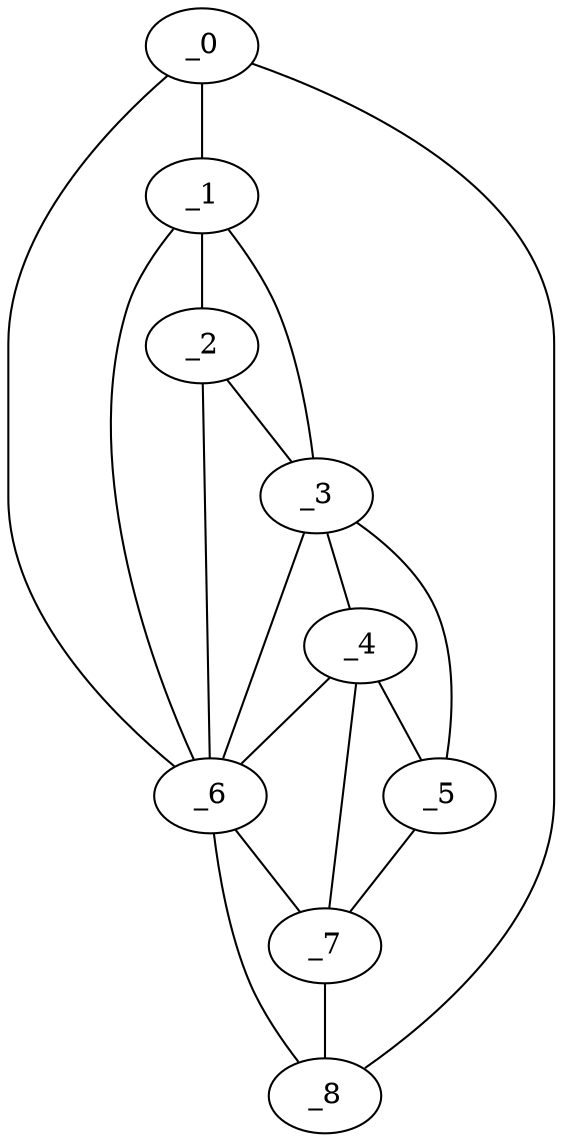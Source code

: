 graph "obj45__95.gxl" {
	_0	 [x=22,
		y=14];
	_1	 [x=22,
		y=46];
	_0 -- _1	 [valence=1];
	_6	 [x=73,
		y=53];
	_0 -- _6	 [valence=1];
	_8	 [x=106,
		y=15];
	_0 -- _8	 [valence=1];
	_2	 [x=24,
		y=53];
	_1 -- _2	 [valence=2];
	_3	 [x=25,
		y=62];
	_1 -- _3	 [valence=1];
	_1 -- _6	 [valence=2];
	_2 -- _3	 [valence=1];
	_2 -- _6	 [valence=2];
	_4	 [x=63,
		y=82];
	_3 -- _4	 [valence=1];
	_5	 [x=71,
		y=110];
	_3 -- _5	 [valence=1];
	_3 -- _6	 [valence=2];
	_4 -- _5	 [valence=2];
	_4 -- _6	 [valence=1];
	_7	 [x=104,
		y=114];
	_4 -- _7	 [valence=2];
	_5 -- _7	 [valence=1];
	_6 -- _7	 [valence=2];
	_6 -- _8	 [valence=1];
	_7 -- _8	 [valence=1];
}
